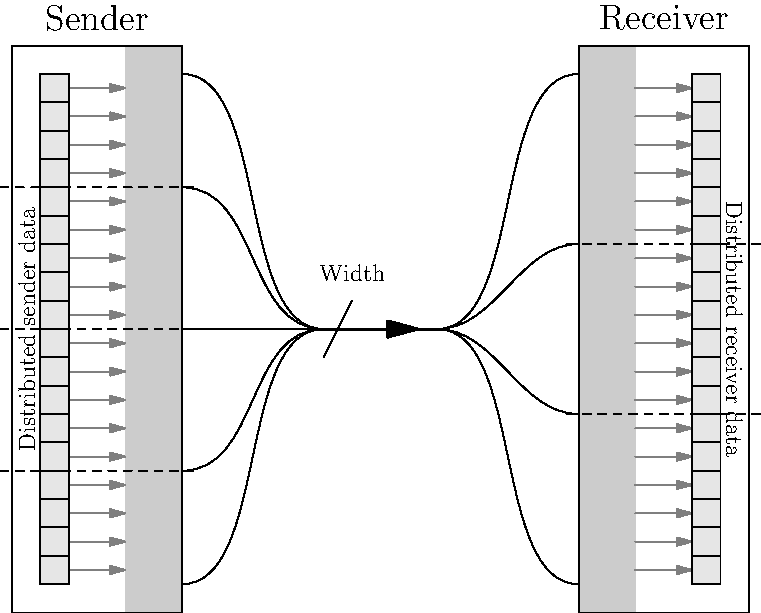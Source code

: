 unitsize(10mm);

label(scale(1.5)*"Sender", (1.5, 10.5));
label(scale(1.5)*"Receiver", (11.5, 10.5));

fill(box((2,0), (3,10)), gray(0.8));
draw(box((0,0), (3,10)));

fill(box((10,0), (11,10)), gray(0.8));
draw(box((10,0), (13,10)));

// Sender arrows
for (real y=0.75; y<9.6; y+=0.5)
  draw((1.0,y)--(2.0,y), gray(0.5), Arrow);

// Sender data array
filldraw(box((0.5,0.5),(1.0,9.5)), gray(0.9), black);
for (real y=0.5; y<9.6; y+=0.5)
  draw((0.5,y)--(1.0,y));

label(rotate(90)*"Distributed sender data", (0.26, 5.0));

// Receiver arrows
for (real y=0.75; y<9.6; y+=0.5)
  draw((11.0,y)--(12.0,y), gray(0.5), Arrow);

// Receiver data array
filldraw(box((12.0,0.5),(12.5,9.5)), gray(0.9), black);
for (real y=0.5; y<9.6; y+=0.5)
  draw((12.0,y)--(12.5,y));

label(rotate(-90)*"Distributed receiver data", (12.74, 5.0));

draw((-0.2,2.5)--(3.2,2.5), dashed);
draw((-0.2,5.0)--(3.2,5.0), dashed);
draw((-0.2,7.5)--(3.2,7.5), dashed);

draw((9.8,3.5)--(13.2,3.5), dashed);
draw((9.8,6.5)--(13.2,6.5), dashed);

// Fan-in
draw((3,0.5){right}..tension 1.5 ..{right}(5.5,5.0));
draw((3,2.5){right}..{right}(5.5,5.0));
draw((3,5.0){right}..{right}(5.5,5.0));
draw((3,7.5){right}..{right}(5.5,5.0));
draw((3,9.5){right}..tension 1.5 ..{right}(5.5,5.0));

// Fan-out
draw((7.5,5.0){right}..tension 1.5 ..{right}(10,0.5));
draw((7.5,5.0){right}..{right}(10,3.5));
draw((7.5,5.0){right}..{right}(10,6.5));
draw((7.5,5.0){right}..tension 1.5 ..{right}(10,9.5));

draw((5.4,5.0)--(7.6,5.0), black+1, Arrow(position=0.8));
draw((5.5, 4.5)--(6.0,5.5));
label("Width", (6.0, 6.0));
